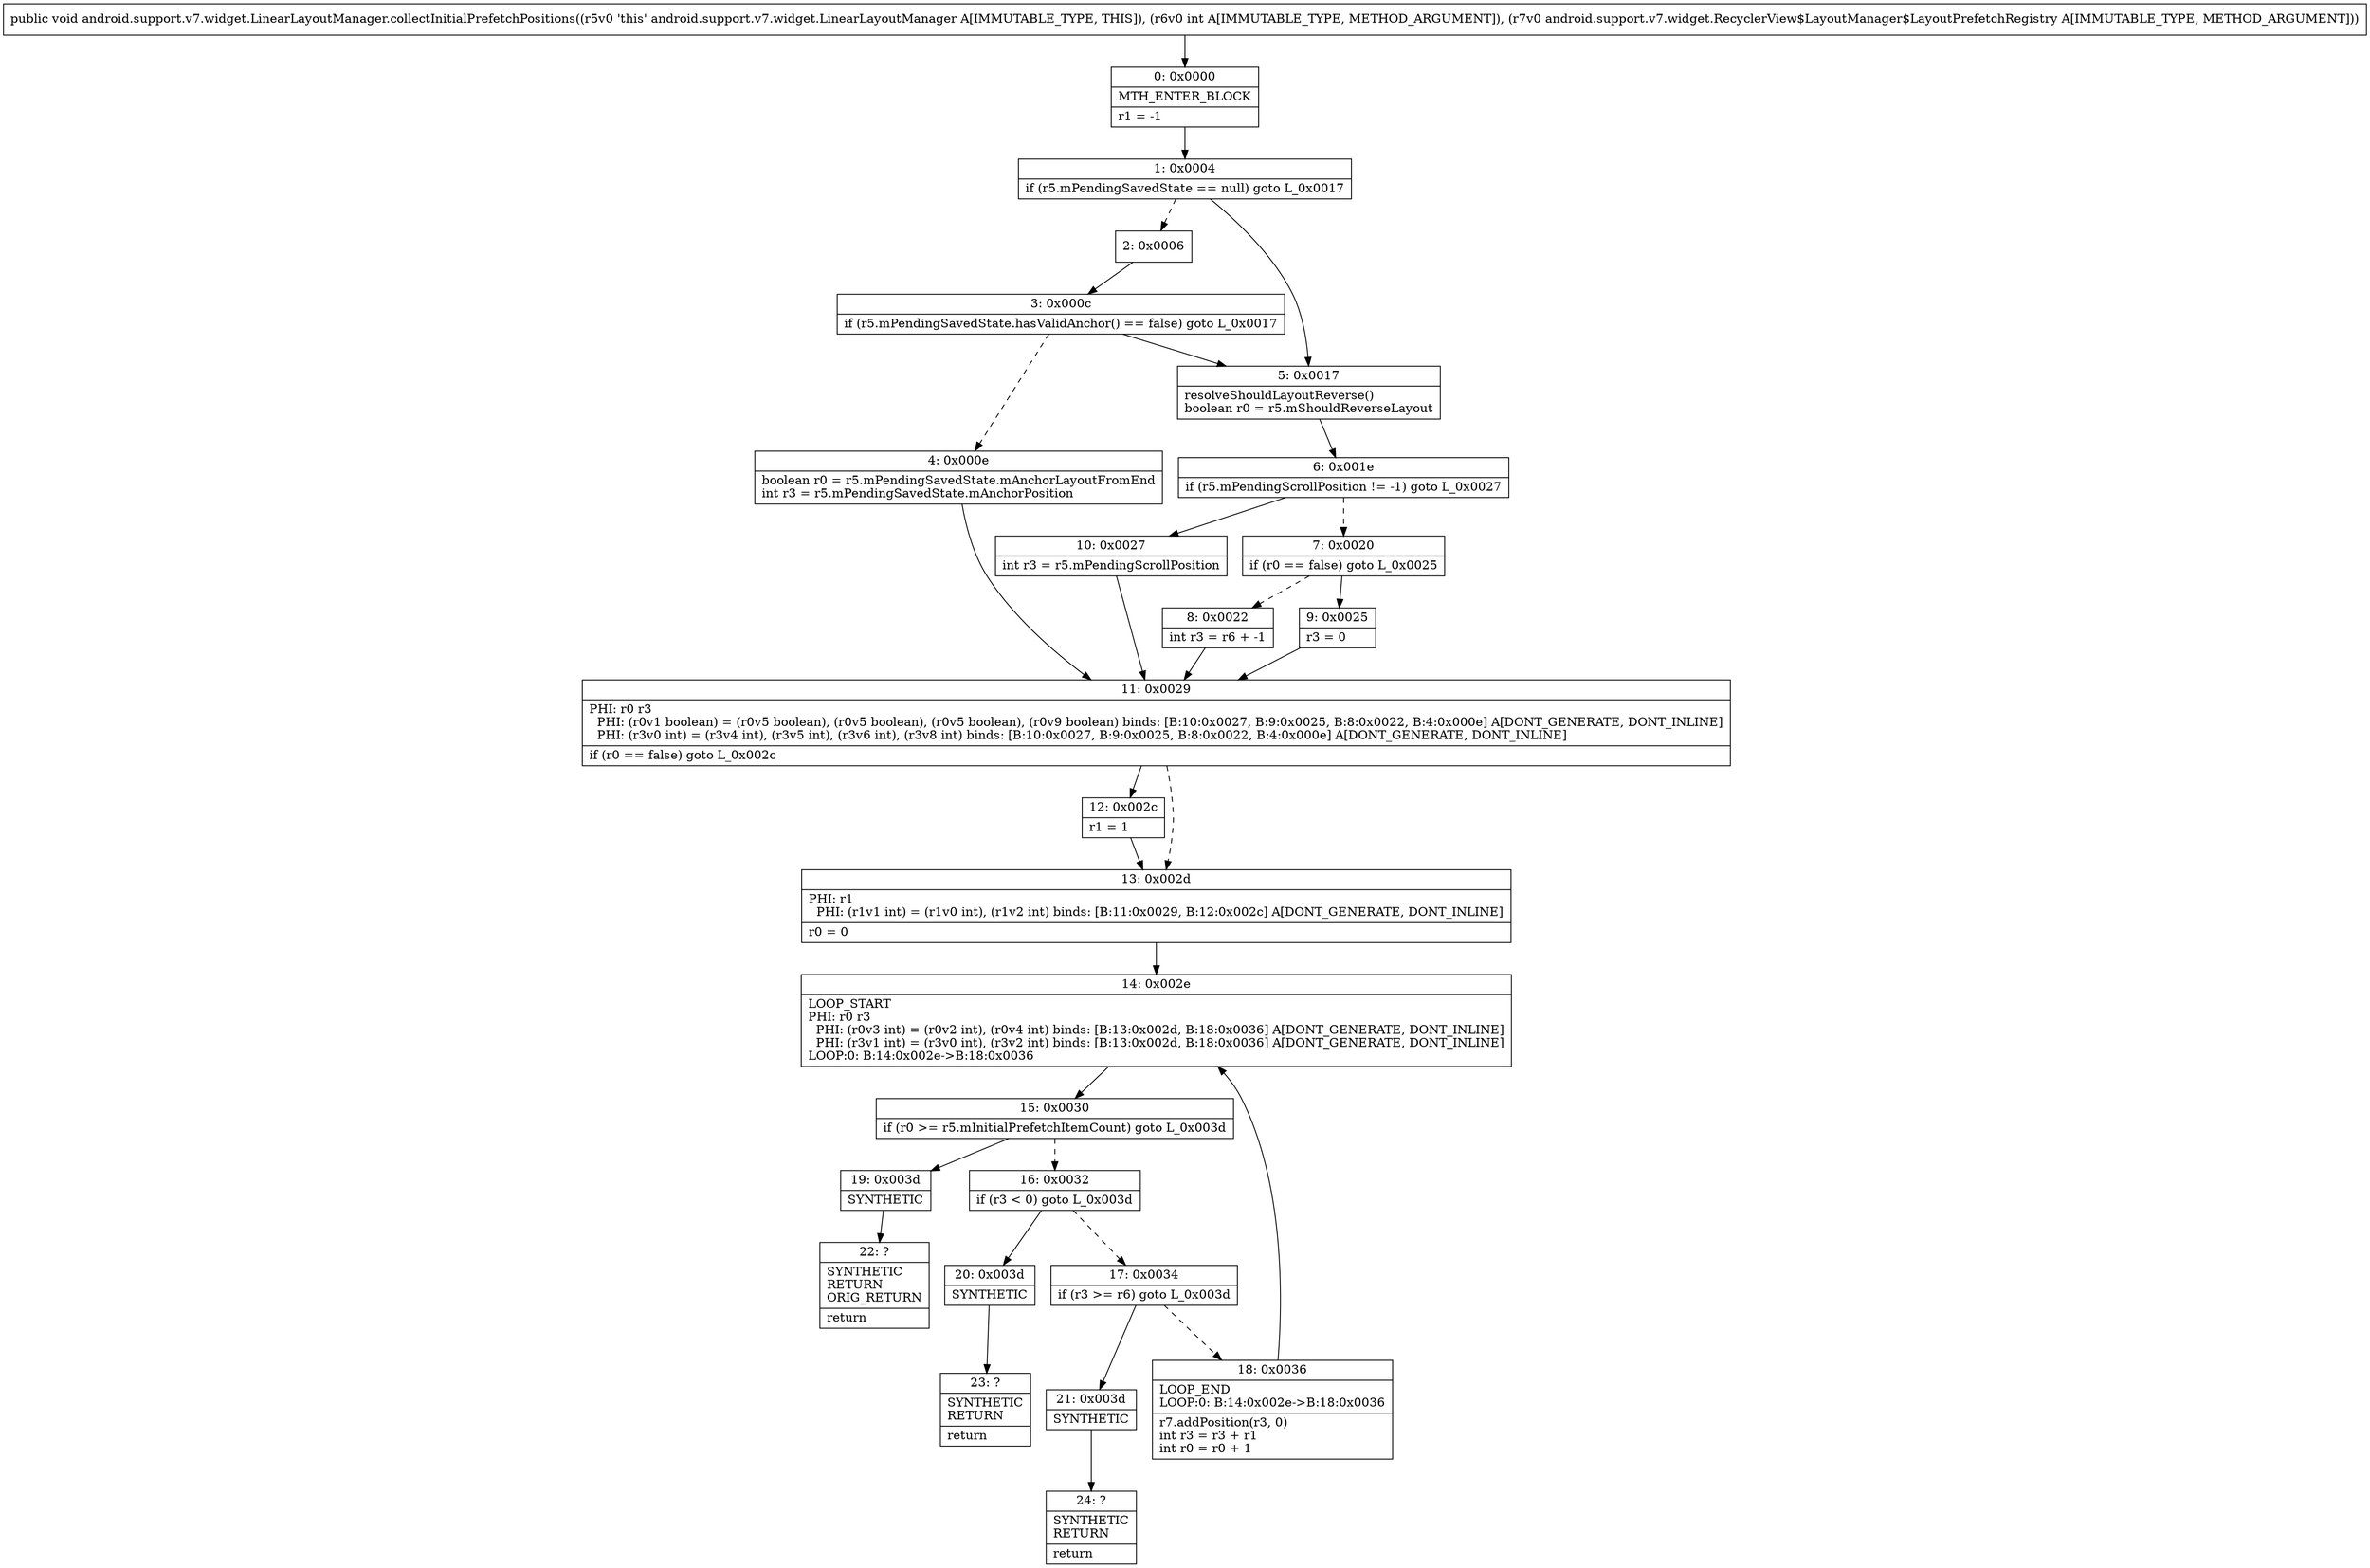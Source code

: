 digraph "CFG forandroid.support.v7.widget.LinearLayoutManager.collectInitialPrefetchPositions(ILandroid\/support\/v7\/widget\/RecyclerView$LayoutManager$LayoutPrefetchRegistry;)V" {
Node_0 [shape=record,label="{0\:\ 0x0000|MTH_ENTER_BLOCK\l|r1 = \-1\l}"];
Node_1 [shape=record,label="{1\:\ 0x0004|if (r5.mPendingSavedState == null) goto L_0x0017\l}"];
Node_2 [shape=record,label="{2\:\ 0x0006}"];
Node_3 [shape=record,label="{3\:\ 0x000c|if (r5.mPendingSavedState.hasValidAnchor() == false) goto L_0x0017\l}"];
Node_4 [shape=record,label="{4\:\ 0x000e|boolean r0 = r5.mPendingSavedState.mAnchorLayoutFromEnd\lint r3 = r5.mPendingSavedState.mAnchorPosition\l}"];
Node_5 [shape=record,label="{5\:\ 0x0017|resolveShouldLayoutReverse()\lboolean r0 = r5.mShouldReverseLayout\l}"];
Node_6 [shape=record,label="{6\:\ 0x001e|if (r5.mPendingScrollPosition != \-1) goto L_0x0027\l}"];
Node_7 [shape=record,label="{7\:\ 0x0020|if (r0 == false) goto L_0x0025\l}"];
Node_8 [shape=record,label="{8\:\ 0x0022|int r3 = r6 + \-1\l}"];
Node_9 [shape=record,label="{9\:\ 0x0025|r3 = 0\l}"];
Node_10 [shape=record,label="{10\:\ 0x0027|int r3 = r5.mPendingScrollPosition\l}"];
Node_11 [shape=record,label="{11\:\ 0x0029|PHI: r0 r3 \l  PHI: (r0v1 boolean) = (r0v5 boolean), (r0v5 boolean), (r0v5 boolean), (r0v9 boolean) binds: [B:10:0x0027, B:9:0x0025, B:8:0x0022, B:4:0x000e] A[DONT_GENERATE, DONT_INLINE]\l  PHI: (r3v0 int) = (r3v4 int), (r3v5 int), (r3v6 int), (r3v8 int) binds: [B:10:0x0027, B:9:0x0025, B:8:0x0022, B:4:0x000e] A[DONT_GENERATE, DONT_INLINE]\l|if (r0 == false) goto L_0x002c\l}"];
Node_12 [shape=record,label="{12\:\ 0x002c|r1 = 1\l}"];
Node_13 [shape=record,label="{13\:\ 0x002d|PHI: r1 \l  PHI: (r1v1 int) = (r1v0 int), (r1v2 int) binds: [B:11:0x0029, B:12:0x002c] A[DONT_GENERATE, DONT_INLINE]\l|r0 = 0\l}"];
Node_14 [shape=record,label="{14\:\ 0x002e|LOOP_START\lPHI: r0 r3 \l  PHI: (r0v3 int) = (r0v2 int), (r0v4 int) binds: [B:13:0x002d, B:18:0x0036] A[DONT_GENERATE, DONT_INLINE]\l  PHI: (r3v1 int) = (r3v0 int), (r3v2 int) binds: [B:13:0x002d, B:18:0x0036] A[DONT_GENERATE, DONT_INLINE]\lLOOP:0: B:14:0x002e\-\>B:18:0x0036\l}"];
Node_15 [shape=record,label="{15\:\ 0x0030|if (r0 \>= r5.mInitialPrefetchItemCount) goto L_0x003d\l}"];
Node_16 [shape=record,label="{16\:\ 0x0032|if (r3 \< 0) goto L_0x003d\l}"];
Node_17 [shape=record,label="{17\:\ 0x0034|if (r3 \>= r6) goto L_0x003d\l}"];
Node_18 [shape=record,label="{18\:\ 0x0036|LOOP_END\lLOOP:0: B:14:0x002e\-\>B:18:0x0036\l|r7.addPosition(r3, 0)\lint r3 = r3 + r1\lint r0 = r0 + 1\l}"];
Node_19 [shape=record,label="{19\:\ 0x003d|SYNTHETIC\l}"];
Node_20 [shape=record,label="{20\:\ 0x003d|SYNTHETIC\l}"];
Node_21 [shape=record,label="{21\:\ 0x003d|SYNTHETIC\l}"];
Node_22 [shape=record,label="{22\:\ ?|SYNTHETIC\lRETURN\lORIG_RETURN\l|return\l}"];
Node_23 [shape=record,label="{23\:\ ?|SYNTHETIC\lRETURN\l|return\l}"];
Node_24 [shape=record,label="{24\:\ ?|SYNTHETIC\lRETURN\l|return\l}"];
MethodNode[shape=record,label="{public void android.support.v7.widget.LinearLayoutManager.collectInitialPrefetchPositions((r5v0 'this' android.support.v7.widget.LinearLayoutManager A[IMMUTABLE_TYPE, THIS]), (r6v0 int A[IMMUTABLE_TYPE, METHOD_ARGUMENT]), (r7v0 android.support.v7.widget.RecyclerView$LayoutManager$LayoutPrefetchRegistry A[IMMUTABLE_TYPE, METHOD_ARGUMENT])) }"];
MethodNode -> Node_0;
Node_0 -> Node_1;
Node_1 -> Node_2[style=dashed];
Node_1 -> Node_5;
Node_2 -> Node_3;
Node_3 -> Node_4[style=dashed];
Node_3 -> Node_5;
Node_4 -> Node_11;
Node_5 -> Node_6;
Node_6 -> Node_7[style=dashed];
Node_6 -> Node_10;
Node_7 -> Node_8[style=dashed];
Node_7 -> Node_9;
Node_8 -> Node_11;
Node_9 -> Node_11;
Node_10 -> Node_11;
Node_11 -> Node_12;
Node_11 -> Node_13[style=dashed];
Node_12 -> Node_13;
Node_13 -> Node_14;
Node_14 -> Node_15;
Node_15 -> Node_16[style=dashed];
Node_15 -> Node_19;
Node_16 -> Node_17[style=dashed];
Node_16 -> Node_20;
Node_17 -> Node_18[style=dashed];
Node_17 -> Node_21;
Node_18 -> Node_14;
Node_19 -> Node_22;
Node_20 -> Node_23;
Node_21 -> Node_24;
}

